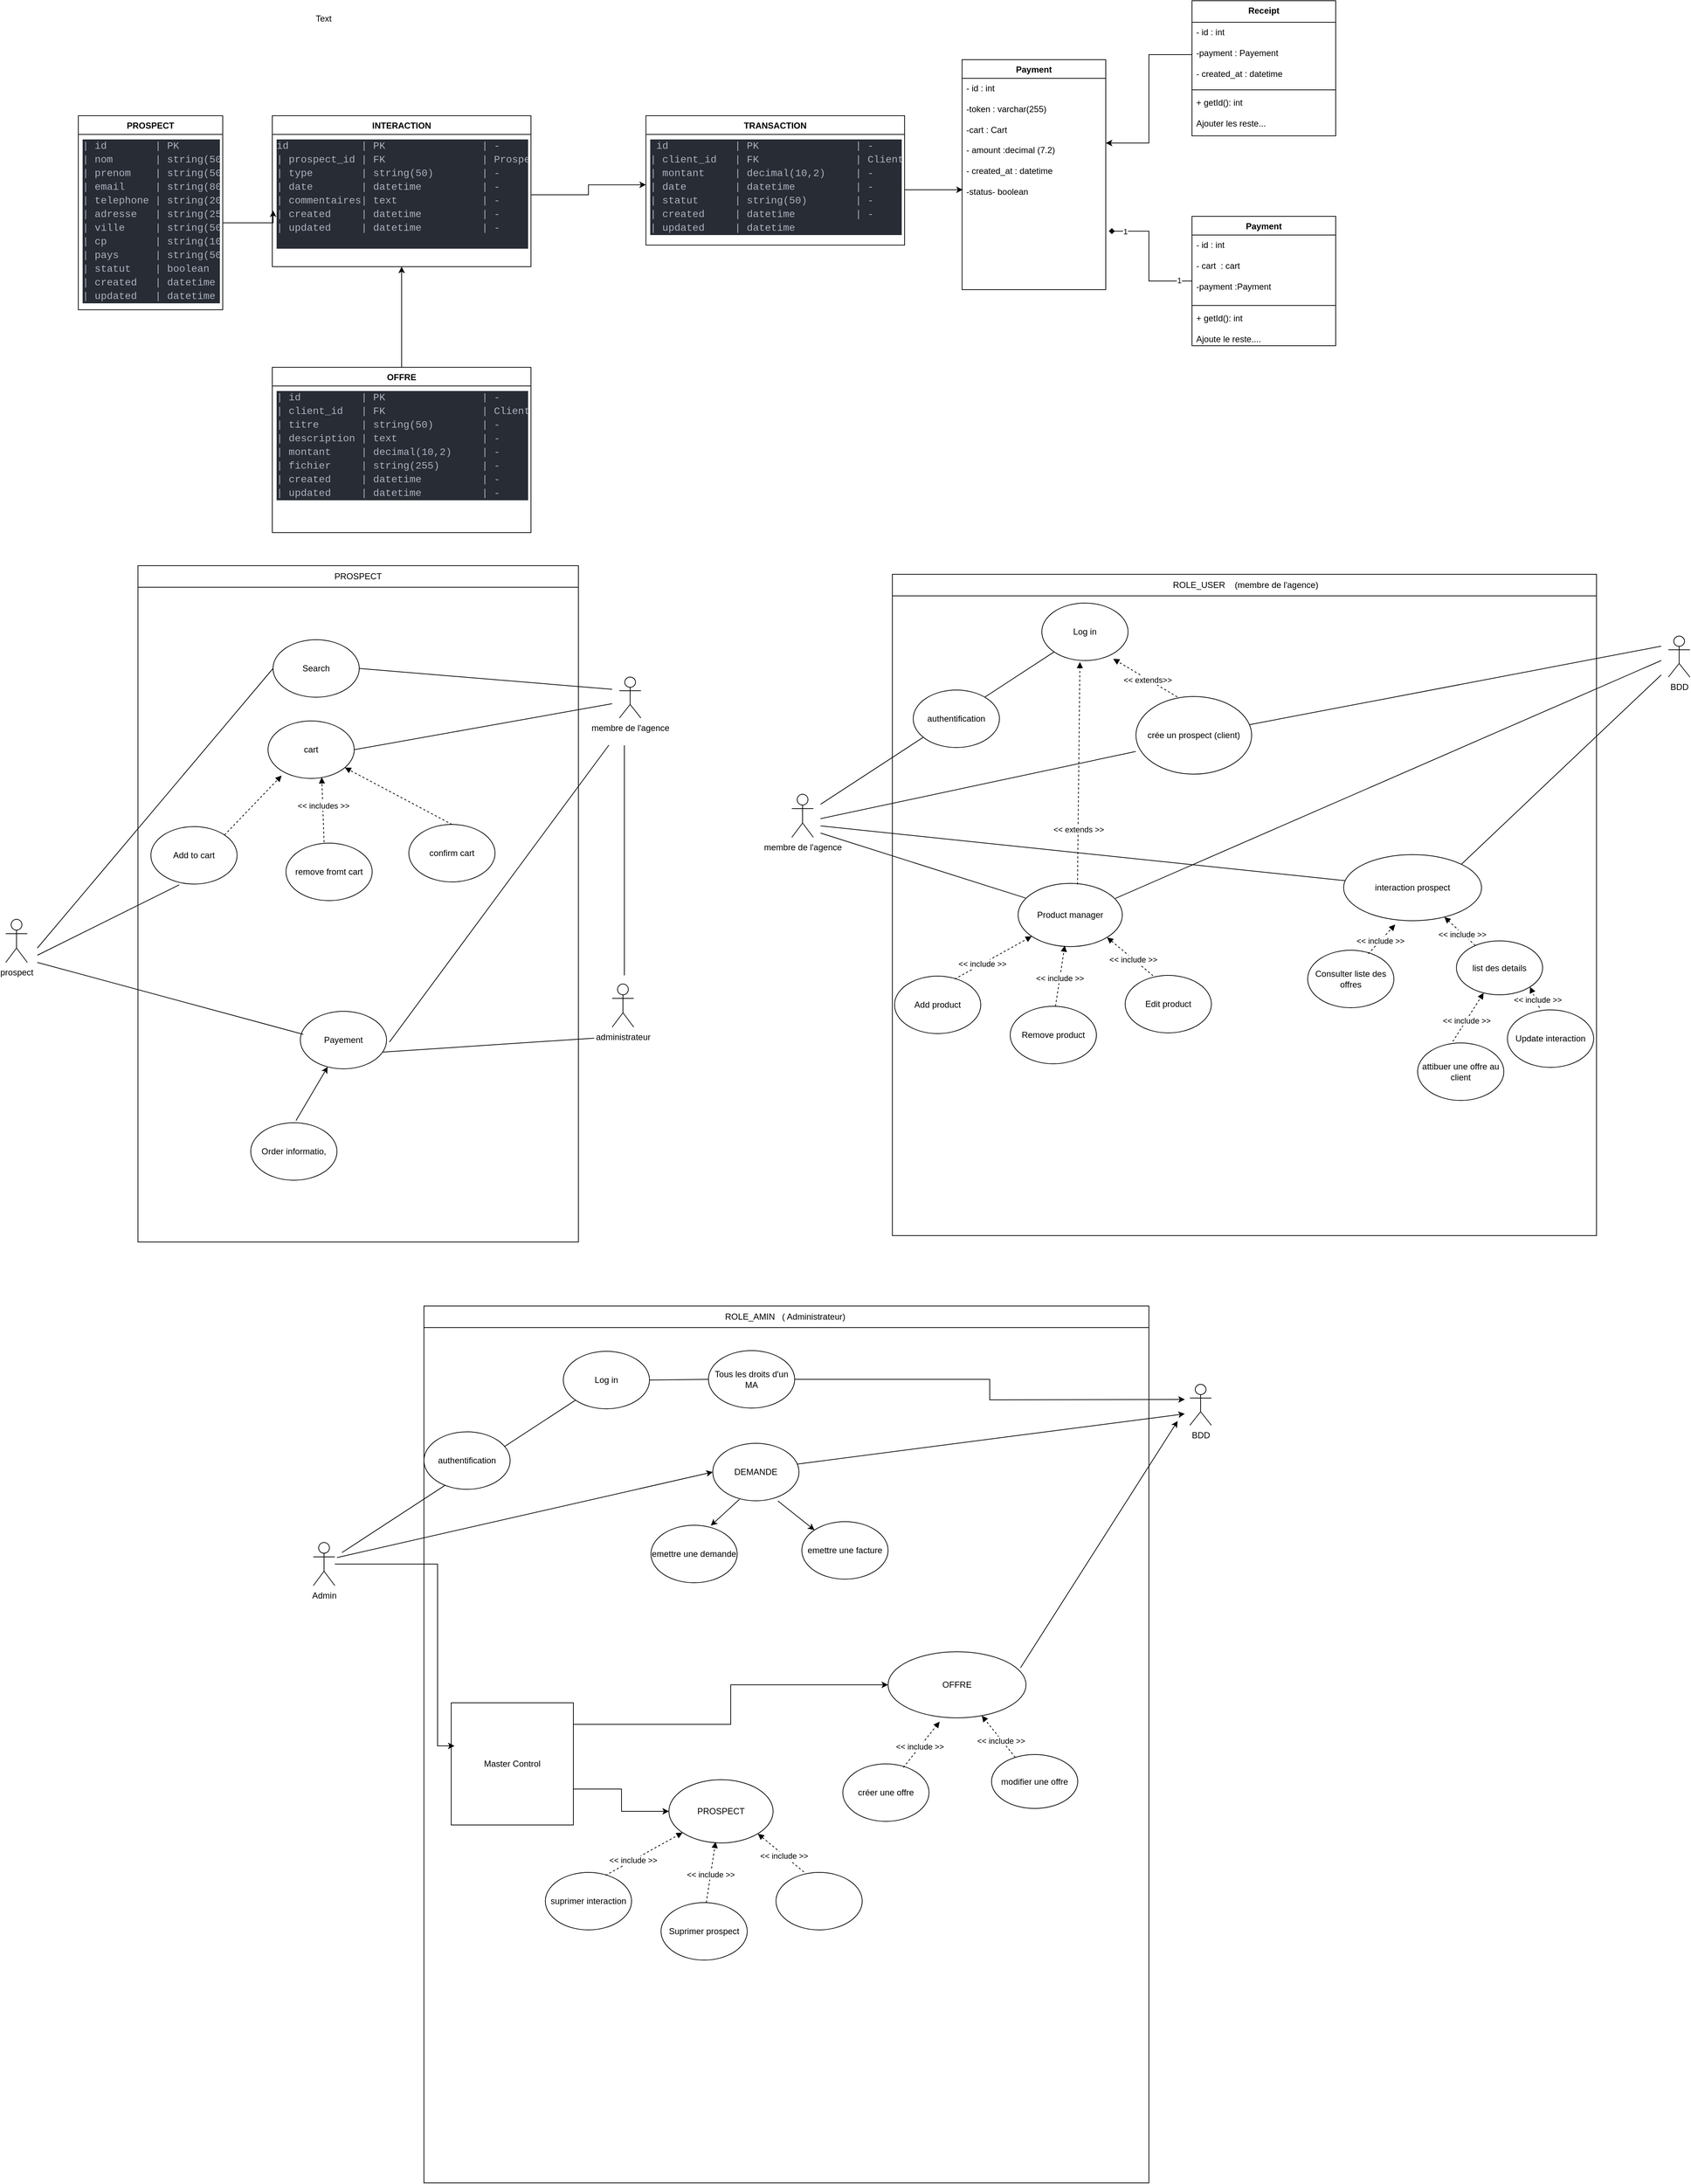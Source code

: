<mxfile version="24.7.6">
  <diagram name="Page-1" id="m1o5G0eyqGWR-mAyGcAD">
    <mxGraphModel dx="2762" dy="820" grid="1" gridSize="10" guides="1" tooltips="1" connect="1" arrows="1" fold="1" page="1" pageScale="1" pageWidth="1169" pageHeight="827" math="0" shadow="0">
      <root>
        <mxCell id="0" />
        <mxCell id="1" parent="0" />
        <mxCell id="_UXQPpMFnyoWNoIL0Hmv-19" value="INTERACTION" style="swimlane;fontStyle=1;align=center;verticalAlign=top;childLayout=stackLayout;horizontal=1;startSize=26;horizontalStack=0;resizeParent=1;resizeParentMax=0;resizeLast=0;collapsible=1;marginBottom=0;whiteSpace=wrap;html=1;" parent="1" vertex="1">
          <mxGeometry x="310" y="204" width="360" height="210" as="geometry" />
        </mxCell>
        <mxCell id="_UXQPpMFnyoWNoIL0Hmv-20" value="&lt;div&gt;&lt;div style=&quot;color: rgb(171, 178, 191); background-color: rgb(40, 44, 52); font-family: Consolas, &amp;quot;Courier New&amp;quot;, monospace; font-size: 14px; line-height: 19px; white-space: pre;&quot;&gt;&lt;div&gt;id &amp;nbsp; &amp;nbsp; &amp;nbsp; &amp;nbsp; &amp;nbsp;  | PK &amp;nbsp; &amp;nbsp; &amp;nbsp; &amp;nbsp; &amp;nbsp; &amp;nbsp; &amp;nbsp; &amp;nbsp;| - &amp;nbsp; &amp;nbsp; &amp;nbsp; &amp;nbsp;|&lt;/div&gt;&lt;div&gt;| prospect_id | FK &amp;nbsp; &amp;nbsp; &amp;nbsp; &amp;nbsp; &amp;nbsp; &amp;nbsp; &amp;nbsp; &amp;nbsp;| Prospect |&lt;/div&gt;&lt;div&gt;| type &amp;nbsp; &amp;nbsp; &amp;nbsp; &amp;nbsp;| string(50) &amp;nbsp; &amp;nbsp; &amp;nbsp; &amp;nbsp;| - &amp;nbsp; &amp;nbsp; &amp;nbsp; &amp;nbsp;|&lt;/div&gt;&lt;div&gt;| date &amp;nbsp; &amp;nbsp; &amp;nbsp; &amp;nbsp;| datetime &amp;nbsp; &amp;nbsp; &amp;nbsp; &amp;nbsp; &amp;nbsp;| - &amp;nbsp; &amp;nbsp; &amp;nbsp; &amp;nbsp;|&lt;/div&gt;&lt;div&gt;| commentaires| text &amp;nbsp; &amp;nbsp; &amp;nbsp; &amp;nbsp; &amp;nbsp; &amp;nbsp; &amp;nbsp;| - &amp;nbsp; &amp;nbsp; &amp;nbsp; &amp;nbsp;|&lt;/div&gt;&lt;div&gt;| created &amp;nbsp; &amp;nbsp; | datetime &amp;nbsp; &amp;nbsp; &amp;nbsp; &amp;nbsp; &amp;nbsp;| - &amp;nbsp; &amp;nbsp; &amp;nbsp; &amp;nbsp;|&lt;/div&gt;&lt;div&gt;| updated &amp;nbsp; &amp;nbsp; | datetime &amp;nbsp; &amp;nbsp; &amp;nbsp; &amp;nbsp; &amp;nbsp;| - &amp;nbsp; &amp;nbsp; &amp;nbsp; &amp;nbsp;|&lt;/div&gt;&lt;br&gt;&lt;/div&gt;&lt;/div&gt;" style="text;strokeColor=none;fillColor=none;align=left;verticalAlign=top;spacingLeft=4;spacingRight=4;overflow=hidden;rotatable=0;points=[[0,0.5],[1,0.5]];portConstraint=eastwest;whiteSpace=wrap;html=1;" parent="_UXQPpMFnyoWNoIL0Hmv-19" vertex="1">
          <mxGeometry y="26" width="360" height="184" as="geometry" />
        </mxCell>
        <mxCell id="_UXQPpMFnyoWNoIL0Hmv-23" value="Text" style="text;html=1;align=center;verticalAlign=middle;resizable=0;points=[];autosize=1;strokeColor=none;fillColor=none;" parent="1" vertex="1">
          <mxGeometry x="356" y="54" width="50" height="30" as="geometry" />
        </mxCell>
        <mxCell id="_UXQPpMFnyoWNoIL0Hmv-25" value="TRANSACTION" style="swimlane;fontStyle=1;align=center;verticalAlign=top;childLayout=stackLayout;horizontal=1;startSize=26;horizontalStack=0;resizeParent=1;resizeParentMax=0;resizeLast=0;collapsible=1;marginBottom=0;whiteSpace=wrap;html=1;" parent="1" vertex="1">
          <mxGeometry x="830" y="204" width="360" height="180" as="geometry" />
        </mxCell>
        <mxCell id="_UXQPpMFnyoWNoIL0Hmv-26" value="&lt;div&gt;&lt;div style=&quot;color: rgb(171, 178, 191); background-color: rgb(40, 44, 52); font-family: Consolas, &amp;quot;Courier New&amp;quot;, monospace; font-size: 14px; line-height: 19px; white-space: pre;&quot;&gt;&lt;div&gt;&amp;nbsp;id &amp;nbsp; &amp;nbsp; &amp;nbsp; &amp;nbsp; &amp;nbsp; | PK &amp;nbsp; &amp;nbsp; &amp;nbsp; &amp;nbsp; &amp;nbsp; &amp;nbsp; &amp;nbsp; &amp;nbsp;| - &amp;nbsp; &amp;nbsp; &amp;nbsp; &amp;nbsp;|&lt;/div&gt;&lt;div&gt;| client_id &amp;nbsp; | FK &amp;nbsp; &amp;nbsp; &amp;nbsp; &amp;nbsp; &amp;nbsp; &amp;nbsp; &amp;nbsp; &amp;nbsp;| Client &amp;nbsp; |&lt;/div&gt;&lt;div&gt;| montant &amp;nbsp; &amp;nbsp; | decimal(10,2) &amp;nbsp; &amp;nbsp; | - &amp;nbsp; &amp;nbsp; &amp;nbsp; &amp;nbsp;|&lt;/div&gt;&lt;div&gt;| date &amp;nbsp; &amp;nbsp; &amp;nbsp; &amp;nbsp;| datetime &amp;nbsp; &amp;nbsp; &amp;nbsp; &amp;nbsp; &amp;nbsp;| - &amp;nbsp; &amp;nbsp; &amp;nbsp; &amp;nbsp;|&lt;/div&gt;&lt;div&gt;| statut &amp;nbsp; &amp;nbsp; &amp;nbsp;| string(50) &amp;nbsp; &amp;nbsp; &amp;nbsp; &amp;nbsp;| - &amp;nbsp; &amp;nbsp; &amp;nbsp; &amp;nbsp;|&lt;/div&gt;&lt;div&gt;| created &amp;nbsp; &amp;nbsp; | datetime &amp;nbsp; &amp;nbsp; &amp;nbsp; &amp;nbsp; &amp;nbsp;| - &amp;nbsp; &amp;nbsp; &amp;nbsp; &amp;nbsp;|&lt;/div&gt;&lt;div&gt;| updated &amp;nbsp; &amp;nbsp; | datetime &amp;nbsp; &amp;nbsp; &amp;nbsp; &amp;nbsp; &amp;nbsp;&lt;/div&gt;&lt;/div&gt;&lt;/div&gt;" style="text;strokeColor=none;fillColor=none;align=left;verticalAlign=top;spacingLeft=4;spacingRight=4;overflow=hidden;rotatable=0;points=[[0,0.5],[1,0.5]];portConstraint=eastwest;whiteSpace=wrap;html=1;" parent="_UXQPpMFnyoWNoIL0Hmv-25" vertex="1">
          <mxGeometry y="26" width="360" height="154" as="geometry" />
        </mxCell>
        <mxCell id="_UXQPpMFnyoWNoIL0Hmv-32" value="PROSPECT" style="swimlane;fontStyle=1;align=center;verticalAlign=top;childLayout=stackLayout;horizontal=1;startSize=26;horizontalStack=0;resizeParent=1;resizeParentMax=0;resizeLast=0;collapsible=1;marginBottom=0;whiteSpace=wrap;html=1;" parent="1" vertex="1">
          <mxGeometry x="40" y="204" width="201" height="270" as="geometry" />
        </mxCell>
        <mxCell id="_UXQPpMFnyoWNoIL0Hmv-33" value="&lt;div&gt;&lt;div style=&quot;color: rgb(171, 178, 191); background-color: rgb(40, 44, 52); font-family: Consolas, &amp;quot;Courier New&amp;quot;, monospace; font-size: 14px; line-height: 19px; white-space: pre;&quot;&gt;&lt;div&gt;| id &amp;nbsp; &amp;nbsp; &amp;nbsp; &amp;nbsp;| PK &amp;nbsp; &amp;nbsp; &amp;nbsp; &amp;nbsp; &amp;nbsp; &amp;nbsp; &amp;nbsp; &amp;nbsp;| - &amp;nbsp; &amp;nbsp; &amp;nbsp; &amp;nbsp;|&lt;/div&gt;&lt;div&gt;| nom &amp;nbsp; &amp;nbsp; &amp;nbsp; | string(50) &amp;nbsp; &amp;nbsp; &amp;nbsp; &amp;nbsp;| - &amp;nbsp; &amp;nbsp; &amp;nbsp; &amp;nbsp;|&lt;/div&gt;&lt;div&gt;| prenom &amp;nbsp; &amp;nbsp;| string(50) &amp;nbsp; &amp;nbsp; &amp;nbsp; &amp;nbsp;| - &amp;nbsp; &amp;nbsp; &amp;nbsp; &amp;nbsp;|&lt;/div&gt;&lt;div&gt;| email &amp;nbsp; &amp;nbsp; | string(80) &amp;nbsp; &amp;nbsp; &amp;nbsp; &amp;nbsp;| - &amp;nbsp; &amp;nbsp; &amp;nbsp; &amp;nbsp;|&lt;/div&gt;&lt;div&gt;| telephone | string(20) &amp;nbsp; &amp;nbsp; &amp;nbsp; &amp;nbsp;| - &amp;nbsp; &amp;nbsp; &amp;nbsp; &amp;nbsp;|&lt;/div&gt;&lt;div&gt;| adresse &amp;nbsp; | string(255) &amp;nbsp; &amp;nbsp; &amp;nbsp; | - &amp;nbsp; &amp;nbsp; &amp;nbsp; &amp;nbsp;|&lt;/div&gt;&lt;div&gt;| ville &amp;nbsp; &amp;nbsp; | string(50) &amp;nbsp; &amp;nbsp; &amp;nbsp; &amp;nbsp;| - &amp;nbsp; &amp;nbsp; &amp;nbsp; &amp;nbsp;|&lt;/div&gt;&lt;div&gt;| cp &amp;nbsp; &amp;nbsp; &amp;nbsp; &amp;nbsp;| string(10) &amp;nbsp; &amp;nbsp; &amp;nbsp; &amp;nbsp;| - &amp;nbsp; &amp;nbsp; &amp;nbsp; &amp;nbsp;|&lt;/div&gt;&lt;div&gt;| pays &amp;nbsp; &amp;nbsp; &amp;nbsp;| string(50) &amp;nbsp; &amp;nbsp; &amp;nbsp; &amp;nbsp;| - &amp;nbsp; &amp;nbsp; &amp;nbsp; &amp;nbsp;|&lt;/div&gt;&lt;div&gt;| statut &amp;nbsp; &amp;nbsp;| boolean &amp;nbsp; &amp;nbsp; &amp;nbsp; &amp;nbsp; &amp;nbsp; | - &amp;nbsp; &amp;nbsp; &amp;nbsp; &amp;nbsp;|&lt;/div&gt;&lt;div&gt;| created &amp;nbsp; | datetime &amp;nbsp; &amp;nbsp; &amp;nbsp; &amp;nbsp; &amp;nbsp;| - &amp;nbsp; &amp;nbsp; &amp;nbsp; &amp;nbsp;|&lt;/div&gt;&lt;div&gt;| updated &amp;nbsp; | datetime &amp;nbsp; &amp;nbsp; &amp;nbsp; &amp;nbsp; &amp;nbsp;| - &amp;nbsp; &amp;nbsp; &amp;nbsp; &amp;nbsp;|&lt;/div&gt;&lt;/div&gt;&lt;/div&gt;" style="text;strokeColor=none;fillColor=none;align=left;verticalAlign=top;spacingLeft=4;spacingRight=4;overflow=hidden;rotatable=0;points=[[0,0.5],[1,0.5]];portConstraint=eastwest;whiteSpace=wrap;html=1;" parent="_UXQPpMFnyoWNoIL0Hmv-32" vertex="1">
          <mxGeometry y="26" width="201" height="244" as="geometry" />
        </mxCell>
        <mxCell id="_UXQPpMFnyoWNoIL0Hmv-141" style="edgeStyle=orthogonalEdgeStyle;rounded=0;orthogonalLoop=1;jettySize=auto;html=1;" parent="1" source="_UXQPpMFnyoWNoIL0Hmv-37" edge="1">
          <mxGeometry relative="1" as="geometry">
            <mxPoint x="490" y="414" as="targetPoint" />
          </mxGeometry>
        </mxCell>
        <mxCell id="_UXQPpMFnyoWNoIL0Hmv-37" value="OFFRE" style="swimlane;fontStyle=1;align=center;verticalAlign=top;childLayout=stackLayout;horizontal=1;startSize=26;horizontalStack=0;resizeParent=1;resizeParentMax=0;resizeLast=0;collapsible=1;marginBottom=0;whiteSpace=wrap;html=1;" parent="1" vertex="1">
          <mxGeometry x="310" y="554" width="360" height="230" as="geometry" />
        </mxCell>
        <mxCell id="_UXQPpMFnyoWNoIL0Hmv-38" value="&lt;div&gt;&lt;div style=&quot;color: rgb(171, 178, 191); background-color: rgb(40, 44, 52); font-family: Consolas, &amp;quot;Courier New&amp;quot;, monospace; font-size: 14px; line-height: 19px; white-space: pre;&quot;&gt;&lt;div&gt;| id &amp;nbsp; &amp;nbsp; &amp;nbsp; &amp;nbsp; &amp;nbsp;| PK &amp;nbsp; &amp;nbsp; &amp;nbsp; &amp;nbsp; &amp;nbsp; &amp;nbsp; &amp;nbsp; &amp;nbsp;| - &amp;nbsp; &amp;nbsp; &amp;nbsp; &amp;nbsp;|&lt;/div&gt;&lt;div&gt;| client_id &amp;nbsp; | FK &amp;nbsp; &amp;nbsp; &amp;nbsp; &amp;nbsp; &amp;nbsp; &amp;nbsp; &amp;nbsp; &amp;nbsp;| Client &amp;nbsp; |&lt;/div&gt;&lt;div&gt;| titre &amp;nbsp; &amp;nbsp; &amp;nbsp; | string(50) &amp;nbsp; &amp;nbsp; &amp;nbsp; &amp;nbsp;| - &amp;nbsp; &amp;nbsp; &amp;nbsp; &amp;nbsp;|&lt;/div&gt;&lt;div&gt;| description | text &amp;nbsp; &amp;nbsp; &amp;nbsp; &amp;nbsp; &amp;nbsp; &amp;nbsp; &amp;nbsp;| - &amp;nbsp; &amp;nbsp; &amp;nbsp; &amp;nbsp;|&lt;/div&gt;&lt;div&gt;| montant &amp;nbsp; &amp;nbsp; | decimal(10,2) &amp;nbsp; &amp;nbsp; | - &amp;nbsp; &amp;nbsp; &amp;nbsp; &amp;nbsp;|&lt;/div&gt;&lt;div&gt;| fichier &amp;nbsp; &amp;nbsp; | string(255) &amp;nbsp; &amp;nbsp; &amp;nbsp; | - &amp;nbsp; &amp;nbsp; &amp;nbsp; &amp;nbsp;|&lt;/div&gt;&lt;div&gt;| created &amp;nbsp; &amp;nbsp; | datetime &amp;nbsp; &amp;nbsp; &amp;nbsp; &amp;nbsp; &amp;nbsp;| - &amp;nbsp; &amp;nbsp; &amp;nbsp; &amp;nbsp;|&lt;/div&gt;&lt;div&gt;| updated &amp;nbsp; &amp;nbsp; | datetime &amp;nbsp; &amp;nbsp; &amp;nbsp; &amp;nbsp; &amp;nbsp;| - &amp;nbsp; &amp;nbsp; &amp;nbsp; &amp;nbsp;|&lt;/div&gt;&lt;/div&gt;&lt;/div&gt;" style="text;strokeColor=none;fillColor=none;align=left;verticalAlign=top;spacingLeft=4;spacingRight=4;overflow=hidden;rotatable=0;points=[[0,0.5],[1,0.5]];portConstraint=eastwest;whiteSpace=wrap;html=1;" parent="_UXQPpMFnyoWNoIL0Hmv-37" vertex="1">
          <mxGeometry y="26" width="360" height="204" as="geometry" />
        </mxCell>
        <mxCell id="_UXQPpMFnyoWNoIL0Hmv-45" value="Payment" style="swimlane;fontStyle=1;align=center;verticalAlign=top;childLayout=stackLayout;horizontal=1;startSize=26;horizontalStack=0;resizeParent=1;resizeParentMax=0;resizeLast=0;collapsible=1;marginBottom=0;whiteSpace=wrap;html=1;" parent="1" vertex="1">
          <mxGeometry x="1270" y="126" width="200" height="320" as="geometry" />
        </mxCell>
        <mxCell id="_UXQPpMFnyoWNoIL0Hmv-46" value="&lt;div&gt;- id : int&lt;/div&gt;&lt;div&gt;&lt;br&gt;&lt;/div&gt;&lt;div&gt;-token : varchar(255)&lt;/div&gt;&lt;div&gt;&lt;br&gt;&lt;/div&gt;&lt;div&gt;-cart : Cart&lt;/div&gt;&lt;div&gt;&lt;br&gt;&lt;/div&gt;&lt;div&gt;- amount :decimal (7.2)&lt;br&gt;&lt;/div&gt;&lt;div&gt;&lt;br&gt;&lt;/div&gt;&lt;div&gt;&lt;span style=&quot;background-color: initial;&quot;&gt;- created_at : datetime&lt;/span&gt;&lt;br&gt;&lt;/div&gt;&lt;div&gt;&lt;span style=&quot;background-color: initial;&quot;&gt;&lt;br&gt;&lt;/span&gt;&lt;/div&gt;&lt;div&gt;&lt;span style=&quot;background-color: initial;&quot;&gt;-status- boolean&lt;/span&gt;&lt;/div&gt;&lt;div&gt;&lt;span style=&quot;background-color: initial;&quot;&gt;&lt;br&gt;&lt;/span&gt;&lt;/div&gt;&lt;div&gt;&lt;span style=&quot;background-color: initial;&quot;&gt;&lt;br&gt;&lt;/span&gt;&lt;/div&gt;&lt;div&gt;&lt;span style=&quot;background-color: initial;&quot;&gt;&lt;br&gt;&lt;/span&gt;&lt;/div&gt;&lt;div&gt;&lt;br&gt;&lt;/div&gt;&lt;div&gt;&lt;br&gt;&lt;/div&gt;&lt;div&gt;&lt;div&gt;&lt;br&gt;&lt;/div&gt;&lt;div&gt;&lt;br&gt;&lt;/div&gt;&lt;div&gt;&lt;br&gt;&lt;/div&gt;&lt;/div&gt;" style="text;strokeColor=none;fillColor=none;align=left;verticalAlign=top;spacingLeft=4;spacingRight=4;overflow=hidden;rotatable=0;points=[[0,0.5],[1,0.5]];portConstraint=eastwest;whiteSpace=wrap;html=1;" parent="_UXQPpMFnyoWNoIL0Hmv-45" vertex="1">
          <mxGeometry y="26" width="200" height="294" as="geometry" />
        </mxCell>
        <mxCell id="_UXQPpMFnyoWNoIL0Hmv-52" value="Receipt" style="swimlane;fontStyle=1;align=center;verticalAlign=top;childLayout=stackLayout;horizontal=1;startSize=30;horizontalStack=0;resizeParent=1;resizeParentMax=0;resizeLast=0;collapsible=1;marginBottom=0;whiteSpace=wrap;html=1;" parent="1" vertex="1">
          <mxGeometry x="1590" y="44" width="200" height="188" as="geometry" />
        </mxCell>
        <mxCell id="_UXQPpMFnyoWNoIL0Hmv-53" value="&lt;div&gt;- id : int&lt;/div&gt;&lt;div&gt;&lt;br&gt;&lt;/div&gt;&lt;div&gt;-payment : Payement&lt;/div&gt;&lt;div&gt;&lt;br&gt;&lt;/div&gt;&lt;div&gt;&lt;span style=&quot;background-color: initial;&quot;&gt;- created_at : datetime&lt;/span&gt;&lt;br&gt;&lt;/div&gt;&lt;div&gt;&lt;br&gt;&lt;/div&gt;&lt;div&gt;&lt;br&gt;&lt;/div&gt;&lt;div&gt;&lt;div&gt;&lt;br&gt;&lt;/div&gt;&lt;div&gt;&lt;br&gt;&lt;/div&gt;&lt;div&gt;&lt;br&gt;&lt;/div&gt;&lt;/div&gt;" style="text;strokeColor=none;fillColor=none;align=left;verticalAlign=top;spacingLeft=4;spacingRight=4;overflow=hidden;rotatable=0;points=[[0,0.5],[1,0.5]];portConstraint=eastwest;whiteSpace=wrap;html=1;" parent="_UXQPpMFnyoWNoIL0Hmv-52" vertex="1">
          <mxGeometry y="30" width="200" height="90" as="geometry" />
        </mxCell>
        <mxCell id="_UXQPpMFnyoWNoIL0Hmv-54" value="" style="line;strokeWidth=1;fillColor=none;align=left;verticalAlign=middle;spacingTop=-1;spacingLeft=3;spacingRight=3;rotatable=0;labelPosition=right;points=[];portConstraint=eastwest;strokeColor=inherit;" parent="_UXQPpMFnyoWNoIL0Hmv-52" vertex="1">
          <mxGeometry y="120" width="200" height="8" as="geometry" />
        </mxCell>
        <mxCell id="_UXQPpMFnyoWNoIL0Hmv-55" value="+ getId(): int&lt;div&gt;&lt;br&gt;&lt;/div&gt;&lt;div&gt;Ajouter les reste...&lt;/div&gt;" style="text;strokeColor=none;fillColor=none;align=left;verticalAlign=top;spacingLeft=4;spacingRight=4;overflow=hidden;rotatable=0;points=[[0,0.5],[1,0.5]];portConstraint=eastwest;whiteSpace=wrap;html=1;" parent="_UXQPpMFnyoWNoIL0Hmv-52" vertex="1">
          <mxGeometry y="128" width="200" height="60" as="geometry" />
        </mxCell>
        <mxCell id="_UXQPpMFnyoWNoIL0Hmv-56" style="edgeStyle=orthogonalEdgeStyle;rounded=0;orthogonalLoop=1;jettySize=auto;html=1;exitX=1;exitY=0.5;exitDx=0;exitDy=0;" parent="_UXQPpMFnyoWNoIL0Hmv-52" source="_UXQPpMFnyoWNoIL0Hmv-53" target="_UXQPpMFnyoWNoIL0Hmv-53" edge="1">
          <mxGeometry relative="1" as="geometry" />
        </mxCell>
        <mxCell id="_UXQPpMFnyoWNoIL0Hmv-57" value="Payment" style="swimlane;fontStyle=1;align=center;verticalAlign=top;childLayout=stackLayout;horizontal=1;startSize=26;horizontalStack=0;resizeParent=1;resizeParentMax=0;resizeLast=0;collapsible=1;marginBottom=0;whiteSpace=wrap;html=1;" parent="1" vertex="1">
          <mxGeometry x="1590" y="344" width="200" height="180" as="geometry" />
        </mxCell>
        <mxCell id="_UXQPpMFnyoWNoIL0Hmv-58" value="&lt;div&gt;- id : int&lt;/div&gt;&lt;div&gt;&lt;br&gt;&lt;/div&gt;&lt;div&gt;&lt;span style=&quot;background-color: initial;&quot;&gt;- cart&amp;nbsp; : cart&lt;/span&gt;&lt;br&gt;&lt;/div&gt;&lt;div&gt;&lt;span style=&quot;background-color: initial;&quot;&gt;&lt;br&gt;&lt;/span&gt;&lt;/div&gt;&lt;div&gt;&lt;span style=&quot;background-color: initial;&quot;&gt;-payment :Payment&lt;/span&gt;&lt;/div&gt;&lt;div&gt;&lt;br&gt;&lt;/div&gt;&lt;div&gt;&lt;br&gt;&lt;/div&gt;&lt;div&gt;&lt;div&gt;&lt;br&gt;&lt;/div&gt;&lt;div&gt;&lt;br&gt;&lt;/div&gt;&lt;div&gt;&lt;br&gt;&lt;/div&gt;&lt;/div&gt;" style="text;strokeColor=none;fillColor=none;align=left;verticalAlign=top;spacingLeft=4;spacingRight=4;overflow=hidden;rotatable=0;points=[[0,0.5],[1,0.5]];portConstraint=eastwest;whiteSpace=wrap;html=1;" parent="_UXQPpMFnyoWNoIL0Hmv-57" vertex="1">
          <mxGeometry y="26" width="200" height="94" as="geometry" />
        </mxCell>
        <mxCell id="_UXQPpMFnyoWNoIL0Hmv-59" value="" style="line;strokeWidth=1;fillColor=none;align=left;verticalAlign=middle;spacingTop=-1;spacingLeft=3;spacingRight=3;rotatable=0;labelPosition=right;points=[];portConstraint=eastwest;strokeColor=inherit;" parent="_UXQPpMFnyoWNoIL0Hmv-57" vertex="1">
          <mxGeometry y="120" width="200" height="8" as="geometry" />
        </mxCell>
        <mxCell id="_UXQPpMFnyoWNoIL0Hmv-60" value="+ getId(): int&lt;div&gt;&lt;br&gt;&lt;/div&gt;&lt;div&gt;Ajoute le reste....&lt;/div&gt;" style="text;strokeColor=none;fillColor=none;align=left;verticalAlign=top;spacingLeft=4;spacingRight=4;overflow=hidden;rotatable=0;points=[[0,0.5],[1,0.5]];portConstraint=eastwest;whiteSpace=wrap;html=1;" parent="_UXQPpMFnyoWNoIL0Hmv-57" vertex="1">
          <mxGeometry y="128" width="200" height="52" as="geometry" />
        </mxCell>
        <mxCell id="_UXQPpMFnyoWNoIL0Hmv-61" style="edgeStyle=orthogonalEdgeStyle;rounded=0;orthogonalLoop=1;jettySize=auto;html=1;entryX=1.021;entryY=0.723;entryDx=0;entryDy=0;entryPerimeter=0;endArrow=diamond;endFill=1;" parent="1" source="_UXQPpMFnyoWNoIL0Hmv-57" target="_UXQPpMFnyoWNoIL0Hmv-46" edge="1">
          <mxGeometry relative="1" as="geometry" />
        </mxCell>
        <mxCell id="_UXQPpMFnyoWNoIL0Hmv-62" value="1" style="edgeLabel;html=1;align=center;verticalAlign=middle;resizable=0;points=[];" parent="_UXQPpMFnyoWNoIL0Hmv-61" vertex="1" connectable="0">
          <mxGeometry x="-0.803" y="-1" relative="1" as="geometry">
            <mxPoint as="offset" />
          </mxGeometry>
        </mxCell>
        <mxCell id="_UXQPpMFnyoWNoIL0Hmv-63" value="1" style="edgeLabel;html=1;align=center;verticalAlign=middle;resizable=0;points=[];" parent="_UXQPpMFnyoWNoIL0Hmv-61" vertex="1" connectable="0">
          <mxGeometry x="0.76" relative="1" as="geometry">
            <mxPoint as="offset" />
          </mxGeometry>
        </mxCell>
        <mxCell id="_UXQPpMFnyoWNoIL0Hmv-65" value="PROSPECT" style="swimlane;fontStyle=0;childLayout=stackLayout;horizontal=1;startSize=30;horizontalStack=0;resizeParent=1;resizeParentMax=0;resizeLast=0;collapsible=1;marginBottom=0;whiteSpace=wrap;html=1;" parent="1" vertex="1">
          <mxGeometry x="123" y="830" width="613" height="941" as="geometry" />
        </mxCell>
        <mxCell id="_UXQPpMFnyoWNoIL0Hmv-66" value="cart" style="ellipse;whiteSpace=wrap;html=1;" parent="1" vertex="1">
          <mxGeometry x="304" y="1046" width="120" height="80" as="geometry" />
        </mxCell>
        <mxCell id="_UXQPpMFnyoWNoIL0Hmv-67" value="Search" style="ellipse;whiteSpace=wrap;html=1;" parent="1" vertex="1">
          <mxGeometry x="311" y="933" width="120" height="80" as="geometry" />
        </mxCell>
        <mxCell id="_UXQPpMFnyoWNoIL0Hmv-68" value="Add to cart" style="ellipse;whiteSpace=wrap;html=1;" parent="1" vertex="1">
          <mxGeometry x="141" y="1193" width="120" height="80" as="geometry" />
        </mxCell>
        <mxCell id="_UXQPpMFnyoWNoIL0Hmv-69" value="remove fromt cart" style="ellipse;whiteSpace=wrap;html=1;" parent="1" vertex="1">
          <mxGeometry x="329" y="1216" width="120" height="80" as="geometry" />
        </mxCell>
        <mxCell id="_UXQPpMFnyoWNoIL0Hmv-70" value="confirm cart" style="ellipse;whiteSpace=wrap;html=1;" parent="1" vertex="1">
          <mxGeometry x="500" y="1190" width="120" height="80" as="geometry" />
        </mxCell>
        <mxCell id="_UXQPpMFnyoWNoIL0Hmv-71" value="Order informatio," style="ellipse;whiteSpace=wrap;html=1;" parent="1" vertex="1">
          <mxGeometry x="280" y="1605" width="120" height="80" as="geometry" />
        </mxCell>
        <mxCell id="_UXQPpMFnyoWNoIL0Hmv-72" value="Payement" style="ellipse;whiteSpace=wrap;html=1;" parent="1" vertex="1">
          <mxGeometry x="349" y="1450" width="120" height="80" as="geometry" />
        </mxCell>
        <mxCell id="_UXQPpMFnyoWNoIL0Hmv-73" value="prospect" style="shape=umlActor;verticalLabelPosition=bottom;verticalAlign=top;html=1;outlineConnect=0;" parent="1" vertex="1">
          <mxGeometry x="-61" y="1322" width="30" height="60" as="geometry" />
        </mxCell>
        <mxCell id="_UXQPpMFnyoWNoIL0Hmv-74" value="membre de l&#39;agence" style="shape=umlActor;verticalLabelPosition=bottom;verticalAlign=top;html=1;outlineConnect=0;" parent="1" vertex="1">
          <mxGeometry x="793" y="985" width="30" height="57" as="geometry" />
        </mxCell>
        <mxCell id="_UXQPpMFnyoWNoIL0Hmv-77" value="" style="endArrow=none;html=1;rounded=0;entryX=0;entryY=0.5;entryDx=0;entryDy=0;" parent="1" target="_UXQPpMFnyoWNoIL0Hmv-67" edge="1">
          <mxGeometry width="50" height="50" relative="1" as="geometry">
            <mxPoint x="-17" y="1362" as="sourcePoint" />
            <mxPoint x="33" y="1312" as="targetPoint" />
          </mxGeometry>
        </mxCell>
        <mxCell id="_UXQPpMFnyoWNoIL0Hmv-78" value="" style="endArrow=none;html=1;rounded=0;entryX=0.328;entryY=1.013;entryDx=0;entryDy=0;entryPerimeter=0;" parent="1" target="_UXQPpMFnyoWNoIL0Hmv-68" edge="1">
          <mxGeometry width="50" height="50" relative="1" as="geometry">
            <mxPoint x="-17" y="1372" as="sourcePoint" />
            <mxPoint x="33" y="1322" as="targetPoint" />
          </mxGeometry>
        </mxCell>
        <mxCell id="_UXQPpMFnyoWNoIL0Hmv-79" value="" style="endArrow=none;html=1;rounded=0;exitX=0.75;exitY=-0.267;exitDx=0;exitDy=0;exitPerimeter=0;entryX=0.033;entryY=0.4;entryDx=0;entryDy=0;entryPerimeter=0;" parent="1" target="_UXQPpMFnyoWNoIL0Hmv-72" edge="1">
          <mxGeometry width="50" height="50" relative="1" as="geometry">
            <mxPoint x="-17" y="1381.99" as="sourcePoint" />
            <mxPoint x="313" y="1402" as="targetPoint" />
          </mxGeometry>
        </mxCell>
        <mxCell id="_UXQPpMFnyoWNoIL0Hmv-80" value="" style="endArrow=classic;html=1;rounded=0;" parent="1" target="_UXQPpMFnyoWNoIL0Hmv-72" edge="1">
          <mxGeometry width="50" height="50" relative="1" as="geometry">
            <mxPoint x="343" y="1602" as="sourcePoint" />
            <mxPoint x="313" y="1402" as="targetPoint" />
            <Array as="points">
              <mxPoint x="343" y="1602" />
            </Array>
          </mxGeometry>
        </mxCell>
        <mxCell id="_UXQPpMFnyoWNoIL0Hmv-81" value="" style="endArrow=none;html=1;rounded=0;entryX=0.149;entryY=0.987;entryDx=0;entryDy=0;entryPerimeter=0;" parent="1" edge="1">
          <mxGeometry width="50" height="50" relative="1" as="geometry">
            <mxPoint x="473" y="1492.8" as="sourcePoint" />
            <mxPoint x="778.43" y="1079.61" as="targetPoint" />
          </mxGeometry>
        </mxCell>
        <mxCell id="_UXQPpMFnyoWNoIL0Hmv-82" value="" style="endArrow=none;html=1;rounded=0;exitX=1;exitY=0.5;exitDx=0;exitDy=0;" parent="1" source="_UXQPpMFnyoWNoIL0Hmv-66" edge="1">
          <mxGeometry width="50" height="50" relative="1" as="geometry">
            <mxPoint x="713" y="1162" as="sourcePoint" />
            <mxPoint x="783" y="1022" as="targetPoint" />
          </mxGeometry>
        </mxCell>
        <mxCell id="_UXQPpMFnyoWNoIL0Hmv-83" value="administrateur" style="shape=umlActor;verticalLabelPosition=bottom;verticalAlign=top;html=1;outlineConnect=0;" parent="1" vertex="1">
          <mxGeometry x="783" y="1412" width="30" height="60" as="geometry" />
        </mxCell>
        <mxCell id="_UXQPpMFnyoWNoIL0Hmv-85" value="" style="endArrow=none;html=1;rounded=0;exitX=0.952;exitY=0.71;exitDx=0;exitDy=0;exitPerimeter=0;" parent="1" source="_UXQPpMFnyoWNoIL0Hmv-72" edge="1">
          <mxGeometry width="50" height="50" relative="1" as="geometry">
            <mxPoint x="543" y="1402" as="sourcePoint" />
            <mxPoint x="758" y="1487.314" as="targetPoint" />
          </mxGeometry>
        </mxCell>
        <mxCell id="_UXQPpMFnyoWNoIL0Hmv-86" value="" style="endArrow=block;dashed=1;html=1;rounded=0;exitX=0.442;exitY=-0.015;exitDx=0;exitDy=0;exitPerimeter=0;entryX=0.623;entryY=0.98;entryDx=0;entryDy=0;entryPerimeter=0;endFill=1;" parent="1" source="_UXQPpMFnyoWNoIL0Hmv-69" target="_UXQPpMFnyoWNoIL0Hmv-66" edge="1">
          <mxGeometry width="50" height="50" relative="1" as="geometry">
            <mxPoint x="393" y="1212" as="sourcePoint" />
            <mxPoint x="364" y="1132" as="targetPoint" />
            <Array as="points" />
          </mxGeometry>
        </mxCell>
        <mxCell id="_UXQPpMFnyoWNoIL0Hmv-87" value="&amp;lt;&amp;lt;&amp;gt;&amp;gt;" style="edgeLabel;html=1;align=center;verticalAlign=middle;resizable=0;points=[];" parent="_UXQPpMFnyoWNoIL0Hmv-86" vertex="1" connectable="0">
          <mxGeometry x="0.188" y="-1" relative="1" as="geometry">
            <mxPoint as="offset" />
          </mxGeometry>
        </mxCell>
        <mxCell id="_UXQPpMFnyoWNoIL0Hmv-88" value="&amp;lt;&amp;lt; includes &amp;gt;&amp;gt;" style="edgeLabel;html=1;align=center;verticalAlign=middle;resizable=0;points=[];" parent="_UXQPpMFnyoWNoIL0Hmv-86" vertex="1" connectable="0">
          <mxGeometry x="0.137" y="-1" relative="1" as="geometry">
            <mxPoint as="offset" />
          </mxGeometry>
        </mxCell>
        <mxCell id="_UXQPpMFnyoWNoIL0Hmv-89" value="" style="endArrow=none;html=1;rounded=0;exitX=1;exitY=0.5;exitDx=0;exitDy=0;" parent="1" source="_UXQPpMFnyoWNoIL0Hmv-67" edge="1">
          <mxGeometry width="50" height="50" relative="1" as="geometry">
            <mxPoint x="543" y="1122" as="sourcePoint" />
            <mxPoint x="783" y="1002" as="targetPoint" />
          </mxGeometry>
        </mxCell>
        <mxCell id="_UXQPpMFnyoWNoIL0Hmv-90" value="&amp;nbsp;ROLE_USER&amp;nbsp; &amp;nbsp; (membre de l&#39;agence)" style="swimlane;fontStyle=0;childLayout=stackLayout;horizontal=1;startSize=30;horizontalStack=0;resizeParent=1;resizeParentMax=0;resizeLast=0;collapsible=1;marginBottom=0;whiteSpace=wrap;html=1;" parent="1" vertex="1">
          <mxGeometry x="1173" y="842" width="980" height="920" as="geometry" />
        </mxCell>
        <mxCell id="_UXQPpMFnyoWNoIL0Hmv-91" value="Log in" style="ellipse;whiteSpace=wrap;html=1;" parent="1" vertex="1">
          <mxGeometry x="1381" y="882" width="120" height="80" as="geometry" />
        </mxCell>
        <mxCell id="_UXQPpMFnyoWNoIL0Hmv-92" value="membre de l&#39;agence" style="shape=umlActor;verticalLabelPosition=bottom;verticalAlign=top;html=1;outlineConnect=0;" parent="1" vertex="1">
          <mxGeometry x="1033" y="1148" width="30" height="60" as="geometry" />
        </mxCell>
        <mxCell id="_UXQPpMFnyoWNoIL0Hmv-93" value="BDD" style="shape=umlActor;verticalLabelPosition=bottom;verticalAlign=top;html=1;outlineConnect=0;" parent="1" vertex="1">
          <mxGeometry x="2253" y="928" width="30" height="57" as="geometry" />
        </mxCell>
        <mxCell id="_UXQPpMFnyoWNoIL0Hmv-95" value="" style="endArrow=none;html=1;rounded=0;" parent="1" target="_UXQPpMFnyoWNoIL0Hmv-91" edge="1">
          <mxGeometry width="50" height="50" relative="1" as="geometry">
            <mxPoint x="1073" y="1162" as="sourcePoint" />
            <mxPoint x="1103" y="1261" as="targetPoint" />
          </mxGeometry>
        </mxCell>
        <mxCell id="_UXQPpMFnyoWNoIL0Hmv-96" value="" style="endArrow=none;html=1;rounded=0;entryX=0.072;entryY=0.232;entryDx=0;entryDy=0;entryPerimeter=0;" parent="1" target="_UXQPpMFnyoWNoIL0Hmv-99" edge="1">
          <mxGeometry width="50" height="50" relative="1" as="geometry">
            <mxPoint x="1073" y="1202" as="sourcePoint" />
            <mxPoint x="1393" y="1321.422" as="targetPoint" />
          </mxGeometry>
        </mxCell>
        <mxCell id="_UXQPpMFnyoWNoIL0Hmv-97" value="" style="endArrow=none;html=1;rounded=0;exitX=0.933;exitY=0.238;exitDx=0;exitDy=0;exitPerimeter=0;" parent="1" source="_UXQPpMFnyoWNoIL0Hmv-99" edge="1">
          <mxGeometry width="50" height="50" relative="1" as="geometry">
            <mxPoint x="1543" y="1441.8" as="sourcePoint" />
            <mxPoint x="2243" y="962" as="targetPoint" />
          </mxGeometry>
        </mxCell>
        <mxCell id="_UXQPpMFnyoWNoIL0Hmv-98" value="crée un prospect (client)" style="ellipse;whiteSpace=wrap;html=1;" parent="1" vertex="1">
          <mxGeometry x="1512" y="1012" width="161" height="108" as="geometry" />
        </mxCell>
        <mxCell id="_UXQPpMFnyoWNoIL0Hmv-99" value="Product manager" style="ellipse;whiteSpace=wrap;html=1;" parent="1" vertex="1">
          <mxGeometry x="1348" y="1272" width="145" height="88" as="geometry" />
        </mxCell>
        <mxCell id="_UXQPpMFnyoWNoIL0Hmv-100" value="Add product" style="ellipse;whiteSpace=wrap;html=1;" parent="1" vertex="1">
          <mxGeometry x="1176" y="1401" width="120" height="80" as="geometry" />
        </mxCell>
        <mxCell id="_UXQPpMFnyoWNoIL0Hmv-101" value="" style="endArrow=none;html=1;rounded=0;entryX=-0.002;entryY=0.708;entryDx=0;entryDy=0;entryPerimeter=0;" parent="1" target="_UXQPpMFnyoWNoIL0Hmv-98" edge="1">
          <mxGeometry width="50" height="50" relative="1" as="geometry">
            <mxPoint x="1073" y="1182" as="sourcePoint" />
            <mxPoint x="1483" y="1052" as="targetPoint" />
          </mxGeometry>
        </mxCell>
        <mxCell id="_UXQPpMFnyoWNoIL0Hmv-102" value="" style="endArrow=none;html=1;rounded=0;" parent="1" target="_UXQPpMFnyoWNoIL0Hmv-98" edge="1">
          <mxGeometry width="50" height="50" relative="1" as="geometry">
            <mxPoint x="2243" y="942" as="sourcePoint" />
            <mxPoint x="1513" y="1052" as="targetPoint" />
          </mxGeometry>
        </mxCell>
        <mxCell id="_UXQPpMFnyoWNoIL0Hmv-103" value="Remove product" style="ellipse;whiteSpace=wrap;html=1;" parent="1" vertex="1">
          <mxGeometry x="1337" y="1443" width="120" height="80" as="geometry" />
        </mxCell>
        <mxCell id="_UXQPpMFnyoWNoIL0Hmv-104" value="Edit product" style="ellipse;whiteSpace=wrap;html=1;" parent="1" vertex="1">
          <mxGeometry x="1497" y="1400" width="120" height="80" as="geometry" />
        </mxCell>
        <mxCell id="_UXQPpMFnyoWNoIL0Hmv-105" value="" style="endArrow=block;dashed=1;html=1;rounded=0;entryX=0.448;entryY=0.983;entryDx=0;entryDy=0;endFill=1;entryPerimeter=0;" parent="1" target="_UXQPpMFnyoWNoIL0Hmv-99" edge="1">
          <mxGeometry width="50" height="50" relative="1" as="geometry">
            <mxPoint x="1400" y="1443" as="sourcePoint" />
            <mxPoint x="1428" y="1432" as="targetPoint" />
          </mxGeometry>
        </mxCell>
        <mxCell id="_UXQPpMFnyoWNoIL0Hmv-106" value="&amp;lt;&amp;lt; include &amp;gt;&amp;gt;" style="edgeLabel;html=1;align=center;verticalAlign=middle;resizable=0;points=[];" parent="_UXQPpMFnyoWNoIL0Hmv-105" vertex="1" connectable="0">
          <mxGeometry x="-0.072" relative="1" as="geometry">
            <mxPoint as="offset" />
          </mxGeometry>
        </mxCell>
        <mxCell id="_UXQPpMFnyoWNoIL0Hmv-107" value="" style="endArrow=block;dashed=1;html=1;rounded=0;exitX=0.698;exitY=0.052;exitDx=0;exitDy=0;exitPerimeter=0;endFill=1;" parent="1" source="_UXQPpMFnyoWNoIL0Hmv-100" target="_UXQPpMFnyoWNoIL0Hmv-99" edge="1">
          <mxGeometry width="50" height="50" relative="1" as="geometry">
            <mxPoint x="1378" y="1482" as="sourcePoint" />
            <mxPoint x="1428" y="1432" as="targetPoint" />
          </mxGeometry>
        </mxCell>
        <mxCell id="_UXQPpMFnyoWNoIL0Hmv-108" value="&amp;lt;&amp;lt; include &amp;gt;&amp;gt;" style="edgeLabel;html=1;align=center;verticalAlign=middle;resizable=0;points=[];" parent="_UXQPpMFnyoWNoIL0Hmv-107" vertex="1" connectable="0">
          <mxGeometry x="-0.291" relative="1" as="geometry">
            <mxPoint as="offset" />
          </mxGeometry>
        </mxCell>
        <mxCell id="_UXQPpMFnyoWNoIL0Hmv-109" value="" style="endArrow=block;dashed=1;html=1;rounded=0;entryX=1;entryY=1;entryDx=0;entryDy=0;exitX=0.323;exitY=0.005;exitDx=0;exitDy=0;exitPerimeter=0;endFill=1;" parent="1" source="_UXQPpMFnyoWNoIL0Hmv-104" target="_UXQPpMFnyoWNoIL0Hmv-99" edge="1">
          <mxGeometry width="50" height="50" relative="1" as="geometry">
            <mxPoint x="1378" y="1482" as="sourcePoint" />
            <mxPoint x="1428" y="1432" as="targetPoint" />
          </mxGeometry>
        </mxCell>
        <mxCell id="_UXQPpMFnyoWNoIL0Hmv-110" value="&amp;lt;&amp;lt; include &amp;gt;&amp;gt;" style="edgeLabel;html=1;align=center;verticalAlign=middle;resizable=0;points=[];" parent="_UXQPpMFnyoWNoIL0Hmv-109" vertex="1" connectable="0">
          <mxGeometry x="-0.134" y="1" relative="1" as="geometry">
            <mxPoint as="offset" />
          </mxGeometry>
        </mxCell>
        <mxCell id="_UXQPpMFnyoWNoIL0Hmv-111" value="" style="endArrow=block;dashed=1;html=1;rounded=0;entryX=0.828;entryY=0.97;entryDx=0;entryDy=0;entryPerimeter=0;exitX=0.357;exitY=0.005;exitDx=0;exitDy=0;exitPerimeter=0;endFill=1;" parent="1" source="_UXQPpMFnyoWNoIL0Hmv-98" target="_UXQPpMFnyoWNoIL0Hmv-91" edge="1">
          <mxGeometry width="50" height="50" relative="1" as="geometry">
            <mxPoint x="1433" y="1182" as="sourcePoint" />
            <mxPoint x="1483" y="1132" as="targetPoint" />
          </mxGeometry>
        </mxCell>
        <mxCell id="_UXQPpMFnyoWNoIL0Hmv-112" value="&amp;lt;&amp;lt; extends&amp;gt;&amp;gt;" style="edgeLabel;html=1;align=center;verticalAlign=middle;resizable=0;points=[];" parent="_UXQPpMFnyoWNoIL0Hmv-111" vertex="1" connectable="0">
          <mxGeometry x="-0.083" relative="1" as="geometry">
            <mxPoint x="-1" as="offset" />
          </mxGeometry>
        </mxCell>
        <mxCell id="_UXQPpMFnyoWNoIL0Hmv-113" value="" style="endArrow=block;dashed=1;html=1;rounded=0;endFill=1;exitX=0.563;exitY=0.015;exitDx=0;exitDy=0;exitPerimeter=0;" parent="1" edge="1">
          <mxGeometry width="50" height="50" relative="1" as="geometry">
            <mxPoint x="1430.635" y="1273.32" as="sourcePoint" />
            <mxPoint x="1434" y="964" as="targetPoint" />
          </mxGeometry>
        </mxCell>
        <mxCell id="_UXQPpMFnyoWNoIL0Hmv-114" value="&amp;lt;&amp;lt; extends &amp;gt;&amp;gt;" style="edgeLabel;html=1;align=center;verticalAlign=middle;resizable=0;points=[];" parent="_UXQPpMFnyoWNoIL0Hmv-113" vertex="1" connectable="0">
          <mxGeometry x="-0.503" relative="1" as="geometry">
            <mxPoint as="offset" />
          </mxGeometry>
        </mxCell>
        <mxCell id="_UXQPpMFnyoWNoIL0Hmv-116" value="interaction prospect" style="ellipse;whiteSpace=wrap;html=1;" parent="1" vertex="1">
          <mxGeometry x="1801" y="1232" width="192" height="92" as="geometry" />
        </mxCell>
        <mxCell id="_UXQPpMFnyoWNoIL0Hmv-117" value="Consulter liste des offres" style="ellipse;whiteSpace=wrap;html=1;" parent="1" vertex="1">
          <mxGeometry x="1751" y="1365" width="120" height="80" as="geometry" />
        </mxCell>
        <mxCell id="_UXQPpMFnyoWNoIL0Hmv-118" value="list des details" style="ellipse;whiteSpace=wrap;html=1;" parent="1" vertex="1">
          <mxGeometry x="1958" y="1352" width="120" height="75" as="geometry" />
        </mxCell>
        <mxCell id="_UXQPpMFnyoWNoIL0Hmv-119" value="" style="endArrow=none;html=1;rounded=0;exitX=1;exitY=0;exitDx=0;exitDy=0;" parent="1" source="_UXQPpMFnyoWNoIL0Hmv-116" edge="1">
          <mxGeometry width="50" height="50" relative="1" as="geometry">
            <mxPoint x="1713" y="1262" as="sourcePoint" />
            <mxPoint x="2243" y="982" as="targetPoint" />
          </mxGeometry>
        </mxCell>
        <mxCell id="_UXQPpMFnyoWNoIL0Hmv-120" value="attibuer une offre au client" style="ellipse;whiteSpace=wrap;html=1;" parent="1" vertex="1">
          <mxGeometry x="1904" y="1494" width="120" height="80" as="geometry" />
        </mxCell>
        <mxCell id="_UXQPpMFnyoWNoIL0Hmv-121" value="Update interaction" style="ellipse;whiteSpace=wrap;html=1;" parent="1" vertex="1">
          <mxGeometry x="2029" y="1448" width="120" height="80" as="geometry" />
        </mxCell>
        <mxCell id="_UXQPpMFnyoWNoIL0Hmv-124" value="" style="endArrow=none;html=1;rounded=0;" parent="1" target="_UXQPpMFnyoWNoIL0Hmv-116" edge="1">
          <mxGeometry width="50" height="50" relative="1" as="geometry">
            <mxPoint x="1073" y="1192" as="sourcePoint" />
            <mxPoint x="1303" y="1102" as="targetPoint" />
          </mxGeometry>
        </mxCell>
        <mxCell id="_UXQPpMFnyoWNoIL0Hmv-125" value="" style="endArrow=block;dashed=1;html=1;rounded=0;endFill=1;" parent="1" target="_UXQPpMFnyoWNoIL0Hmv-118" edge="1">
          <mxGeometry width="50" height="50" relative="1" as="geometry">
            <mxPoint x="1953" y="1492" as="sourcePoint" />
            <mxPoint x="1973" y="1302" as="targetPoint" />
          </mxGeometry>
        </mxCell>
        <mxCell id="_UXQPpMFnyoWNoIL0Hmv-126" value="&amp;lt;&amp;lt; include &amp;gt;&amp;gt;" style="edgeLabel;html=1;align=center;verticalAlign=middle;resizable=0;points=[];" parent="_UXQPpMFnyoWNoIL0Hmv-125" vertex="1" connectable="0">
          <mxGeometry x="-0.134" relative="1" as="geometry">
            <mxPoint as="offset" />
          </mxGeometry>
        </mxCell>
        <mxCell id="_UXQPpMFnyoWNoIL0Hmv-127" value="" style="endArrow=block;dashed=1;html=1;rounded=0;exitX=0.372;exitY=-0.035;exitDx=0;exitDy=0;exitPerimeter=0;entryX=1;entryY=1;entryDx=0;entryDy=0;endFill=1;" parent="1" source="_UXQPpMFnyoWNoIL0Hmv-121" target="_UXQPpMFnyoWNoIL0Hmv-118" edge="1">
          <mxGeometry width="50" height="50" relative="1" as="geometry">
            <mxPoint x="1923" y="1352" as="sourcePoint" />
            <mxPoint x="1973" y="1302" as="targetPoint" />
          </mxGeometry>
        </mxCell>
        <mxCell id="_UXQPpMFnyoWNoIL0Hmv-128" value="&amp;lt;&amp;lt; include &amp;gt;&amp;gt;" style="edgeLabel;html=1;align=center;verticalAlign=middle;resizable=0;points=[];" parent="_UXQPpMFnyoWNoIL0Hmv-127" vertex="1" connectable="0">
          <mxGeometry x="-0.257" y="-2" relative="1" as="geometry">
            <mxPoint as="offset" />
          </mxGeometry>
        </mxCell>
        <mxCell id="_UXQPpMFnyoWNoIL0Hmv-129" value="" style="endArrow=block;dashed=1;html=1;rounded=0;exitX=0.702;exitY=0.063;exitDx=0;exitDy=0;exitPerimeter=0;entryX=0.374;entryY=1.057;entryDx=0;entryDy=0;entryPerimeter=0;endFill=1;" parent="1" source="_UXQPpMFnyoWNoIL0Hmv-117" target="_UXQPpMFnyoWNoIL0Hmv-116" edge="1">
          <mxGeometry width="50" height="50" relative="1" as="geometry">
            <mxPoint x="1923" y="1352" as="sourcePoint" />
            <mxPoint x="1973" y="1302" as="targetPoint" />
          </mxGeometry>
        </mxCell>
        <mxCell id="_UXQPpMFnyoWNoIL0Hmv-130" value="&amp;lt;&amp;lt; include &amp;gt;&amp;gt;" style="edgeLabel;html=1;align=center;verticalAlign=middle;resizable=0;points=[];" parent="_UXQPpMFnyoWNoIL0Hmv-129" vertex="1" connectable="0">
          <mxGeometry x="-0.092" relative="1" as="geometry">
            <mxPoint as="offset" />
          </mxGeometry>
        </mxCell>
        <mxCell id="_UXQPpMFnyoWNoIL0Hmv-131" value="" style="endArrow=block;dashed=1;html=1;rounded=0;endFill=1;" parent="1" source="_UXQPpMFnyoWNoIL0Hmv-118" target="_UXQPpMFnyoWNoIL0Hmv-116" edge="1">
          <mxGeometry width="50" height="50" relative="1" as="geometry">
            <mxPoint x="1923" y="1352" as="sourcePoint" />
            <mxPoint x="1973" y="1302" as="targetPoint" />
          </mxGeometry>
        </mxCell>
        <mxCell id="_UXQPpMFnyoWNoIL0Hmv-132" value="&amp;lt;&amp;lt; include &amp;gt;&amp;gt;" style="edgeLabel;html=1;align=center;verticalAlign=middle;resizable=0;points=[];" parent="_UXQPpMFnyoWNoIL0Hmv-131" vertex="1" connectable="0">
          <mxGeometry x="-0.181" y="1" relative="1" as="geometry">
            <mxPoint as="offset" />
          </mxGeometry>
        </mxCell>
        <mxCell id="_UXQPpMFnyoWNoIL0Hmv-133" value="" style="endArrow=block;dashed=1;html=1;rounded=0;exitX=1;exitY=0;exitDx=0;exitDy=0;entryX=0.158;entryY=0.95;entryDx=0;entryDy=0;entryPerimeter=0;endFill=1;" parent="1" source="_UXQPpMFnyoWNoIL0Hmv-68" target="_UXQPpMFnyoWNoIL0Hmv-66" edge="1">
          <mxGeometry width="50" height="50" relative="1" as="geometry">
            <mxPoint x="293" y="1392" as="sourcePoint" />
            <mxPoint x="343" y="1342" as="targetPoint" />
          </mxGeometry>
        </mxCell>
        <mxCell id="_UXQPpMFnyoWNoIL0Hmv-134" value="" style="endArrow=block;dashed=1;html=1;rounded=0;exitX=0.5;exitY=0;exitDx=0;exitDy=0;endFill=1;" parent="1" source="_UXQPpMFnyoWNoIL0Hmv-70" target="_UXQPpMFnyoWNoIL0Hmv-66" edge="1">
          <mxGeometry width="50" height="50" relative="1" as="geometry">
            <mxPoint x="293" y="1392" as="sourcePoint" />
            <mxPoint x="343" y="1342" as="targetPoint" />
          </mxGeometry>
        </mxCell>
        <mxCell id="_UXQPpMFnyoWNoIL0Hmv-145" style="edgeStyle=orthogonalEdgeStyle;rounded=0;orthogonalLoop=1;jettySize=auto;html=1;entryX=0.003;entryY=0.575;entryDx=0;entryDy=0;entryPerimeter=0;" parent="1" source="_UXQPpMFnyoWNoIL0Hmv-33" target="_UXQPpMFnyoWNoIL0Hmv-20" edge="1">
          <mxGeometry relative="1" as="geometry">
            <mxPoint x="300" y="352" as="targetPoint" />
            <Array as="points">
              <mxPoint x="260" y="353" />
              <mxPoint x="260" y="353" />
            </Array>
          </mxGeometry>
        </mxCell>
        <mxCell id="_UXQPpMFnyoWNoIL0Hmv-151" style="edgeStyle=orthogonalEdgeStyle;rounded=0;orthogonalLoop=1;jettySize=auto;html=1;entryX=0;entryY=0.455;entryDx=0;entryDy=0;entryPerimeter=0;" parent="1" source="_UXQPpMFnyoWNoIL0Hmv-20" target="_UXQPpMFnyoWNoIL0Hmv-26" edge="1">
          <mxGeometry relative="1" as="geometry">
            <Array as="points">
              <mxPoint x="750" y="314" />
              <mxPoint x="750" y="300" />
            </Array>
          </mxGeometry>
        </mxCell>
        <mxCell id="_UXQPpMFnyoWNoIL0Hmv-154" style="edgeStyle=orthogonalEdgeStyle;rounded=0;orthogonalLoop=1;jettySize=auto;html=1;entryX=0.005;entryY=0.527;entryDx=0;entryDy=0;entryPerimeter=0;" parent="1" source="_UXQPpMFnyoWNoIL0Hmv-26" target="_UXQPpMFnyoWNoIL0Hmv-46" edge="1">
          <mxGeometry relative="1" as="geometry" />
        </mxCell>
        <mxCell id="_UXQPpMFnyoWNoIL0Hmv-155" style="edgeStyle=orthogonalEdgeStyle;rounded=0;orthogonalLoop=1;jettySize=auto;html=1;entryX=1;entryY=0.306;entryDx=0;entryDy=0;entryPerimeter=0;" parent="1" source="_UXQPpMFnyoWNoIL0Hmv-53" target="_UXQPpMFnyoWNoIL0Hmv-46" edge="1">
          <mxGeometry relative="1" as="geometry" />
        </mxCell>
        <mxCell id="_UXQPpMFnyoWNoIL0Hmv-156" value="ROLE_AMIN&amp;nbsp; &amp;nbsp;( Administrateur)&amp;nbsp;" style="swimlane;fontStyle=0;childLayout=stackLayout;horizontal=1;startSize=30;horizontalStack=0;resizeParent=1;resizeParentMax=0;resizeLast=0;collapsible=1;marginBottom=0;whiteSpace=wrap;html=1;" parent="1" vertex="1">
          <mxGeometry x="521" y="1860" width="1009" height="1220" as="geometry" />
        </mxCell>
        <mxCell id="_UXQPpMFnyoWNoIL0Hmv-157" value="Log in" style="ellipse;whiteSpace=wrap;html=1;" parent="1" vertex="1">
          <mxGeometry x="715" y="1923" width="120" height="80" as="geometry" />
        </mxCell>
        <mxCell id="_UXQPpMFnyoWNoIL0Hmv-158" value="Admin" style="shape=umlActor;verticalLabelPosition=bottom;verticalAlign=top;html=1;outlineConnect=0;" parent="1" vertex="1">
          <mxGeometry x="367" y="2189" width="30" height="60" as="geometry" />
        </mxCell>
        <mxCell id="_UXQPpMFnyoWNoIL0Hmv-159" value="BDD" style="shape=umlActor;verticalLabelPosition=bottom;verticalAlign=top;html=1;outlineConnect=0;" parent="1" vertex="1">
          <mxGeometry x="1587" y="1969" width="30" height="57" as="geometry" />
        </mxCell>
        <mxCell id="_UXQPpMFnyoWNoIL0Hmv-160" value="" style="endArrow=none;html=1;rounded=0;" parent="1" target="_UXQPpMFnyoWNoIL0Hmv-157" edge="1">
          <mxGeometry width="50" height="50" relative="1" as="geometry">
            <mxPoint x="407" y="2203" as="sourcePoint" />
            <mxPoint x="437" y="2302" as="targetPoint" />
          </mxGeometry>
        </mxCell>
        <mxCell id="_UXQPpMFnyoWNoIL0Hmv-164" value="PROSPECT" style="ellipse;whiteSpace=wrap;html=1;" parent="1" vertex="1">
          <mxGeometry x="862" y="2519" width="145" height="88" as="geometry" />
        </mxCell>
        <mxCell id="_UXQPpMFnyoWNoIL0Hmv-165" value="suprimer interaction" style="ellipse;whiteSpace=wrap;html=1;" parent="1" vertex="1">
          <mxGeometry x="690" y="2648" width="120" height="80" as="geometry" />
        </mxCell>
        <mxCell id="_UXQPpMFnyoWNoIL0Hmv-168" value="Suprimer prospect" style="ellipse;whiteSpace=wrap;html=1;" parent="1" vertex="1">
          <mxGeometry x="851" y="2690" width="120" height="80" as="geometry" />
        </mxCell>
        <mxCell id="_UXQPpMFnyoWNoIL0Hmv-169" value="" style="ellipse;whiteSpace=wrap;html=1;" parent="1" vertex="1">
          <mxGeometry x="1011" y="2648" width="120" height="80" as="geometry" />
        </mxCell>
        <mxCell id="_UXQPpMFnyoWNoIL0Hmv-170" value="" style="endArrow=block;dashed=1;html=1;rounded=0;entryX=0.448;entryY=0.983;entryDx=0;entryDy=0;endFill=1;entryPerimeter=0;" parent="1" target="_UXQPpMFnyoWNoIL0Hmv-164" edge="1">
          <mxGeometry width="50" height="50" relative="1" as="geometry">
            <mxPoint x="914" y="2690" as="sourcePoint" />
            <mxPoint x="942" y="2679" as="targetPoint" />
          </mxGeometry>
        </mxCell>
        <mxCell id="_UXQPpMFnyoWNoIL0Hmv-171" value="&amp;lt;&amp;lt; include &amp;gt;&amp;gt;" style="edgeLabel;html=1;align=center;verticalAlign=middle;resizable=0;points=[];" parent="_UXQPpMFnyoWNoIL0Hmv-170" vertex="1" connectable="0">
          <mxGeometry x="-0.072" relative="1" as="geometry">
            <mxPoint as="offset" />
          </mxGeometry>
        </mxCell>
        <mxCell id="_UXQPpMFnyoWNoIL0Hmv-172" value="" style="endArrow=block;dashed=1;html=1;rounded=0;exitX=0.698;exitY=0.052;exitDx=0;exitDy=0;exitPerimeter=0;endFill=1;" parent="1" source="_UXQPpMFnyoWNoIL0Hmv-165" target="_UXQPpMFnyoWNoIL0Hmv-164" edge="1">
          <mxGeometry width="50" height="50" relative="1" as="geometry">
            <mxPoint x="892" y="2729" as="sourcePoint" />
            <mxPoint x="942" y="2679" as="targetPoint" />
          </mxGeometry>
        </mxCell>
        <mxCell id="_UXQPpMFnyoWNoIL0Hmv-173" value="&amp;lt;&amp;lt; include &amp;gt;&amp;gt;" style="edgeLabel;html=1;align=center;verticalAlign=middle;resizable=0;points=[];" parent="_UXQPpMFnyoWNoIL0Hmv-172" vertex="1" connectable="0">
          <mxGeometry x="-0.291" relative="1" as="geometry">
            <mxPoint as="offset" />
          </mxGeometry>
        </mxCell>
        <mxCell id="_UXQPpMFnyoWNoIL0Hmv-174" value="" style="endArrow=block;dashed=1;html=1;rounded=0;entryX=1;entryY=1;entryDx=0;entryDy=0;exitX=0.323;exitY=0.005;exitDx=0;exitDy=0;exitPerimeter=0;endFill=1;" parent="1" target="_UXQPpMFnyoWNoIL0Hmv-164" edge="1">
          <mxGeometry width="50" height="50" relative="1" as="geometry">
            <mxPoint x="1049.76" y="2647.4" as="sourcePoint" />
            <mxPoint x="942" y="2679" as="targetPoint" />
          </mxGeometry>
        </mxCell>
        <mxCell id="_UXQPpMFnyoWNoIL0Hmv-175" value="&amp;lt;&amp;lt; include &amp;gt;&amp;gt;" style="edgeLabel;html=1;align=center;verticalAlign=middle;resizable=0;points=[];" parent="_UXQPpMFnyoWNoIL0Hmv-174" vertex="1" connectable="0">
          <mxGeometry x="-0.134" y="1" relative="1" as="geometry">
            <mxPoint as="offset" />
          </mxGeometry>
        </mxCell>
        <mxCell id="_UXQPpMFnyoWNoIL0Hmv-180" value="OFFRE" style="ellipse;whiteSpace=wrap;html=1;" parent="1" vertex="1">
          <mxGeometry x="1167" y="2341" width="192" height="92" as="geometry" />
        </mxCell>
        <mxCell id="_UXQPpMFnyoWNoIL0Hmv-181" value="créer une offre" style="ellipse;whiteSpace=wrap;html=1;" parent="1" vertex="1">
          <mxGeometry x="1104" y="2497" width="120" height="80" as="geometry" />
        </mxCell>
        <mxCell id="_UXQPpMFnyoWNoIL0Hmv-182" value="modifier une offre" style="ellipse;whiteSpace=wrap;html=1;" parent="1" vertex="1">
          <mxGeometry x="1311" y="2484" width="120" height="75" as="geometry" />
        </mxCell>
        <mxCell id="_UXQPpMFnyoWNoIL0Hmv-193" value="" style="endArrow=block;dashed=1;html=1;rounded=0;exitX=0.702;exitY=0.063;exitDx=0;exitDy=0;exitPerimeter=0;entryX=0.374;entryY=1.057;entryDx=0;entryDy=0;entryPerimeter=0;endFill=1;" parent="1" source="_UXQPpMFnyoWNoIL0Hmv-181" target="_UXQPpMFnyoWNoIL0Hmv-180" edge="1">
          <mxGeometry width="50" height="50" relative="1" as="geometry">
            <mxPoint x="1276" y="2484" as="sourcePoint" />
            <mxPoint x="1326" y="2434" as="targetPoint" />
          </mxGeometry>
        </mxCell>
        <mxCell id="_UXQPpMFnyoWNoIL0Hmv-194" value="&amp;lt;&amp;lt; include &amp;gt;&amp;gt;" style="edgeLabel;html=1;align=center;verticalAlign=middle;resizable=0;points=[];" parent="_UXQPpMFnyoWNoIL0Hmv-193" vertex="1" connectable="0">
          <mxGeometry x="-0.092" relative="1" as="geometry">
            <mxPoint as="offset" />
          </mxGeometry>
        </mxCell>
        <mxCell id="_UXQPpMFnyoWNoIL0Hmv-195" value="" style="endArrow=block;dashed=1;html=1;rounded=0;endFill=1;" parent="1" source="_UXQPpMFnyoWNoIL0Hmv-182" target="_UXQPpMFnyoWNoIL0Hmv-180" edge="1">
          <mxGeometry width="50" height="50" relative="1" as="geometry">
            <mxPoint x="1276" y="2484" as="sourcePoint" />
            <mxPoint x="1326" y="2434" as="targetPoint" />
          </mxGeometry>
        </mxCell>
        <mxCell id="_UXQPpMFnyoWNoIL0Hmv-196" value="&amp;lt;&amp;lt; include &amp;gt;&amp;gt;" style="edgeLabel;html=1;align=center;verticalAlign=middle;resizable=0;points=[];" parent="_UXQPpMFnyoWNoIL0Hmv-195" vertex="1" connectable="0">
          <mxGeometry x="-0.181" y="1" relative="1" as="geometry">
            <mxPoint as="offset" />
          </mxGeometry>
        </mxCell>
        <mxCell id="_UXQPpMFnyoWNoIL0Hmv-204" value="" style="endArrow=none;html=1;rounded=0;" parent="1" edge="1">
          <mxGeometry width="50" height="50" relative="1" as="geometry">
            <mxPoint x="800" y="1400" as="sourcePoint" />
            <mxPoint x="800" y="1080" as="targetPoint" />
          </mxGeometry>
        </mxCell>
        <mxCell id="_UXQPpMFnyoWNoIL0Hmv-207" value="authentification" style="ellipse;whiteSpace=wrap;html=1;" parent="1" vertex="1">
          <mxGeometry x="1202" y="1003" width="120" height="80" as="geometry" />
        </mxCell>
        <mxCell id="_UXQPpMFnyoWNoIL0Hmv-209" value="authentification" style="ellipse;whiteSpace=wrap;html=1;" parent="1" vertex="1">
          <mxGeometry x="521" y="2035" width="120" height="80" as="geometry" />
        </mxCell>
        <mxCell id="_UXQPpMFnyoWNoIL0Hmv-213" style="edgeStyle=orthogonalEdgeStyle;rounded=0;orthogonalLoop=1;jettySize=auto;html=1;exitX=1;exitY=0.5;exitDx=0;exitDy=0;" parent="1" source="_UXQPpMFnyoWNoIL0Hmv-211" edge="1">
          <mxGeometry relative="1" as="geometry">
            <mxPoint x="1580" y="1990" as="targetPoint" />
          </mxGeometry>
        </mxCell>
        <mxCell id="_UXQPpMFnyoWNoIL0Hmv-211" value="Tous les droits d&#39;un MA" style="ellipse;whiteSpace=wrap;html=1;" parent="1" vertex="1">
          <mxGeometry x="917" y="1922" width="120" height="80" as="geometry" />
        </mxCell>
        <mxCell id="_UXQPpMFnyoWNoIL0Hmv-217" value="" style="endArrow=none;html=1;rounded=0;exitX=1;exitY=0.5;exitDx=0;exitDy=0;entryX=0;entryY=0.5;entryDx=0;entryDy=0;" parent="1" source="_UXQPpMFnyoWNoIL0Hmv-157" target="_UXQPpMFnyoWNoIL0Hmv-211" edge="1">
          <mxGeometry width="50" height="50" relative="1" as="geometry">
            <mxPoint x="1020" y="2130" as="sourcePoint" />
            <mxPoint x="1070" y="2080" as="targetPoint" />
          </mxGeometry>
        </mxCell>
        <mxCell id="_UXQPpMFnyoWNoIL0Hmv-221" style="edgeStyle=orthogonalEdgeStyle;rounded=0;orthogonalLoop=1;jettySize=auto;html=1;entryX=0;entryY=0.5;entryDx=0;entryDy=0;" parent="1" source="_UXQPpMFnyoWNoIL0Hmv-218" target="_UXQPpMFnyoWNoIL0Hmv-180" edge="1">
          <mxGeometry relative="1" as="geometry">
            <Array as="points">
              <mxPoint x="948" y="2442" />
              <mxPoint x="948" y="2387" />
            </Array>
          </mxGeometry>
        </mxCell>
        <mxCell id="_UXQPpMFnyoWNoIL0Hmv-222" style="edgeStyle=orthogonalEdgeStyle;rounded=0;orthogonalLoop=1;jettySize=auto;html=1;entryX=0;entryY=0.5;entryDx=0;entryDy=0;" parent="1" source="_UXQPpMFnyoWNoIL0Hmv-218" target="_UXQPpMFnyoWNoIL0Hmv-164" edge="1">
          <mxGeometry relative="1" as="geometry">
            <Array as="points">
              <mxPoint x="796" y="2532" />
              <mxPoint x="796" y="2563" />
            </Array>
          </mxGeometry>
        </mxCell>
        <mxCell id="_UXQPpMFnyoWNoIL0Hmv-218" value="Master Control" style="whiteSpace=wrap;html=1;aspect=fixed;" parent="1" vertex="1">
          <mxGeometry x="559" y="2412" width="170" height="170" as="geometry" />
        </mxCell>
        <mxCell id="_UXQPpMFnyoWNoIL0Hmv-219" style="edgeStyle=orthogonalEdgeStyle;rounded=0;orthogonalLoop=1;jettySize=auto;html=1;entryX=0.027;entryY=0.353;entryDx=0;entryDy=0;entryPerimeter=0;" parent="1" source="_UXQPpMFnyoWNoIL0Hmv-158" target="_UXQPpMFnyoWNoIL0Hmv-218" edge="1">
          <mxGeometry relative="1" as="geometry">
            <Array as="points">
              <mxPoint x="540" y="2219" />
              <mxPoint x="540" y="2472" />
            </Array>
          </mxGeometry>
        </mxCell>
        <mxCell id="_UXQPpMFnyoWNoIL0Hmv-225" value="DEMANDE" style="ellipse;whiteSpace=wrap;html=1;" parent="1" vertex="1">
          <mxGeometry x="923" y="2051" width="120" height="80" as="geometry" />
        </mxCell>
        <mxCell id="_UXQPpMFnyoWNoIL0Hmv-226" value="emettre une demande" style="ellipse;whiteSpace=wrap;html=1;" parent="1" vertex="1">
          <mxGeometry x="837" y="2165" width="120" height="80" as="geometry" />
        </mxCell>
        <mxCell id="_UXQPpMFnyoWNoIL0Hmv-227" value="emettre une facture" style="ellipse;whiteSpace=wrap;html=1;" parent="1" vertex="1">
          <mxGeometry x="1047" y="2160" width="120" height="80" as="geometry" />
        </mxCell>
        <mxCell id="_UXQPpMFnyoWNoIL0Hmv-230" value="" style="endArrow=classic;html=1;rounded=0;entryX=0;entryY=0.5;entryDx=0;entryDy=0;" parent="1" target="_UXQPpMFnyoWNoIL0Hmv-225" edge="1">
          <mxGeometry width="50" height="50" relative="1" as="geometry">
            <mxPoint x="400" y="2210" as="sourcePoint" />
            <mxPoint x="1070" y="2260" as="targetPoint" />
          </mxGeometry>
        </mxCell>
        <mxCell id="_UXQPpMFnyoWNoIL0Hmv-233" value="" style="endArrow=classic;html=1;rounded=0;exitX=0.755;exitY=1.001;exitDx=0;exitDy=0;exitPerimeter=0;entryX=0;entryY=0;entryDx=0;entryDy=0;" parent="1" source="_UXQPpMFnyoWNoIL0Hmv-225" target="_UXQPpMFnyoWNoIL0Hmv-227" edge="1">
          <mxGeometry width="50" height="50" relative="1" as="geometry">
            <mxPoint x="1020" y="2310" as="sourcePoint" />
            <mxPoint x="1070" y="2260" as="targetPoint" />
          </mxGeometry>
        </mxCell>
        <mxCell id="_UXQPpMFnyoWNoIL0Hmv-234" value="" style="endArrow=classic;html=1;rounded=0;exitX=0.31;exitY=0.974;exitDx=0;exitDy=0;exitPerimeter=0;entryX=0.694;entryY=0.007;entryDx=0;entryDy=0;entryPerimeter=0;" parent="1" source="_UXQPpMFnyoWNoIL0Hmv-225" target="_UXQPpMFnyoWNoIL0Hmv-226" edge="1">
          <mxGeometry width="50" height="50" relative="1" as="geometry">
            <mxPoint x="1020" y="2310" as="sourcePoint" />
            <mxPoint x="930" y="2160" as="targetPoint" />
          </mxGeometry>
        </mxCell>
        <mxCell id="_UXQPpMFnyoWNoIL0Hmv-236" value="" style="endArrow=classic;html=1;rounded=0;exitX=0.977;exitY=0.362;exitDx=0;exitDy=0;exitPerimeter=0;" parent="1" source="_UXQPpMFnyoWNoIL0Hmv-225" edge="1">
          <mxGeometry width="50" height="50" relative="1" as="geometry">
            <mxPoint x="1020" y="2310" as="sourcePoint" />
            <mxPoint x="1580" y="2010" as="targetPoint" />
          </mxGeometry>
        </mxCell>
        <mxCell id="_UXQPpMFnyoWNoIL0Hmv-237" value="" style="endArrow=classic;html=1;rounded=0;exitX=0.96;exitY=0.243;exitDx=0;exitDy=0;exitPerimeter=0;" parent="1" source="_UXQPpMFnyoWNoIL0Hmv-180" edge="1">
          <mxGeometry width="50" height="50" relative="1" as="geometry">
            <mxPoint x="1020" y="2310" as="sourcePoint" />
            <mxPoint x="1570" y="2020" as="targetPoint" />
          </mxGeometry>
        </mxCell>
      </root>
    </mxGraphModel>
  </diagram>
</mxfile>
